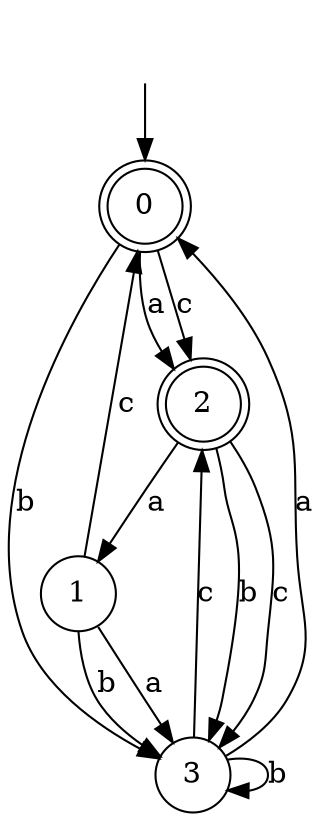 digraph g {
__start [label=""shape=none]
	0[shape="doublecircle" label="0"]
	1[shape="circle" label="1"]
	2[shape="doublecircle" label="2"]
	3[shape="circle" label="3"]
__start -> 0
	0->2 [label="a"]
	0->3 [label="b"]
	0->2 [label="c"]
	1->3 [label="a"]
	1->3 [label="b"]
	1->0 [label="c"]
	2->1 [label="a"]
	2->3 [label="b"]
	2->3 [label="c"]
	3->0 [label="a"]
	3->3 [label="b"]
	3->2 [label="c"]
}